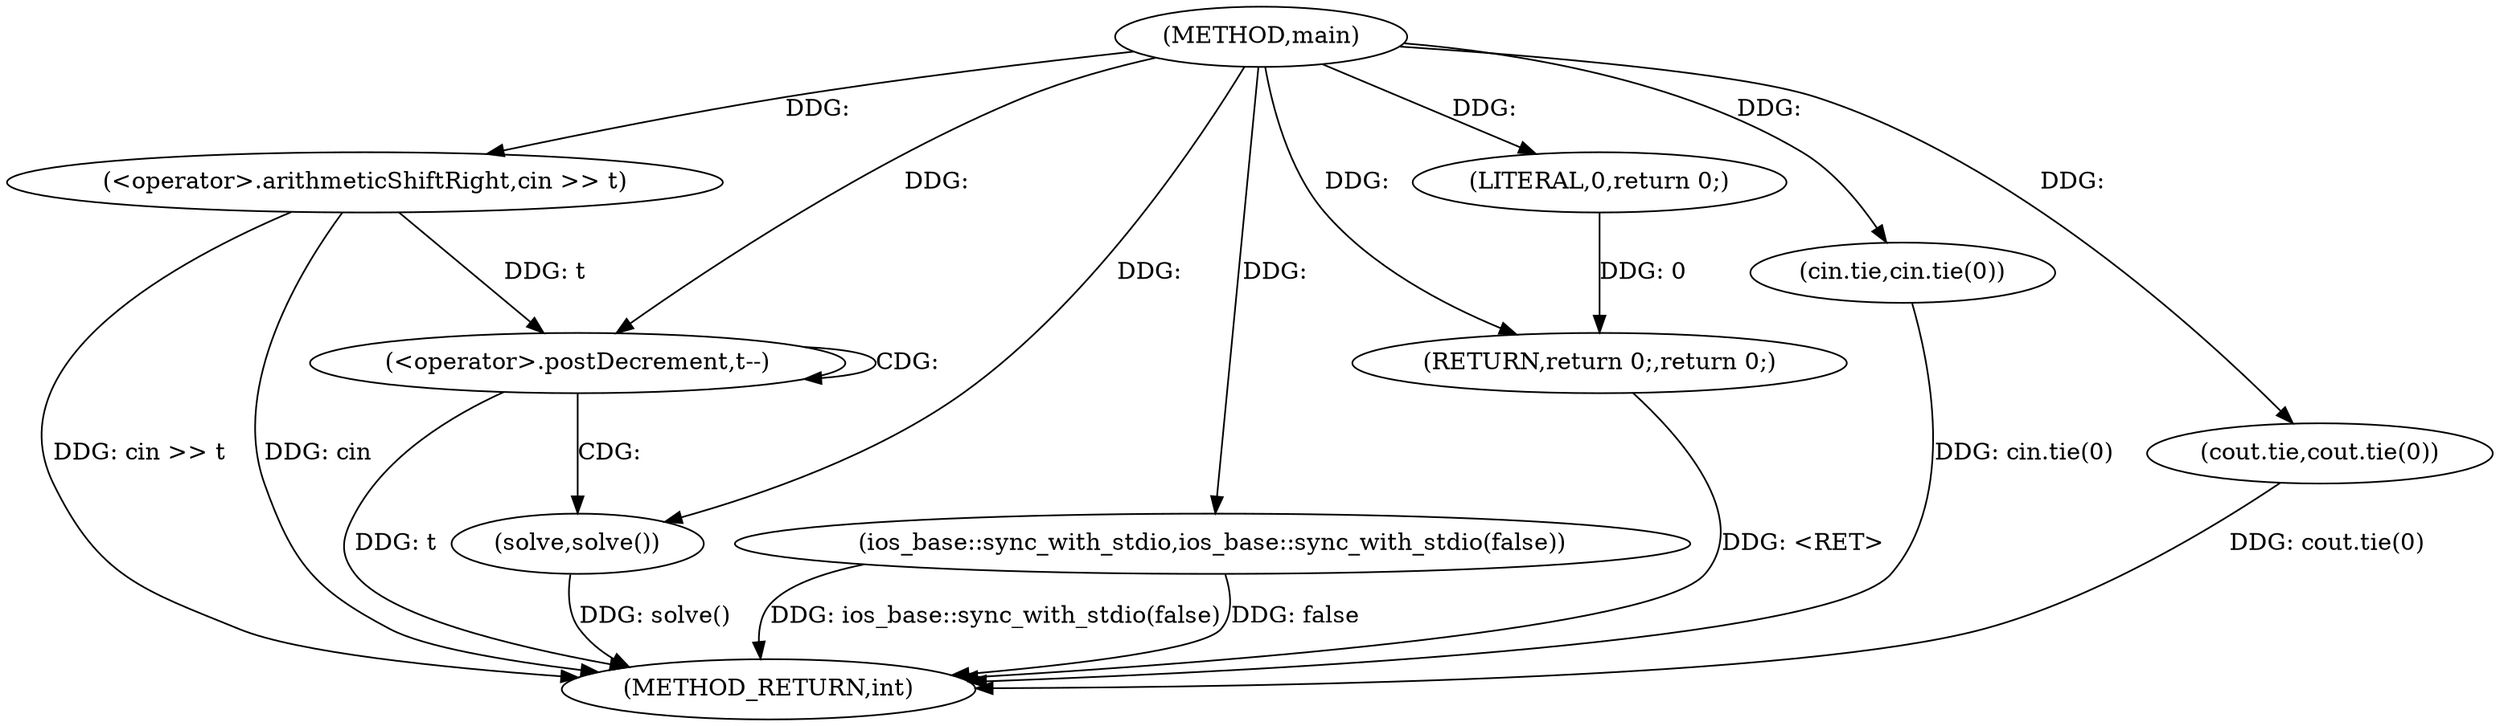 digraph "main" {  
"1000150" [label = "(METHOD,main)" ]
"1000171" [label = "(METHOD_RETURN,int)" ]
"1000161" [label = "(<operator>.arithmeticShiftRight,cin >> t)" ]
"1000169" [label = "(RETURN,return 0;,return 0;)" ]
"1000153" [label = "(ios_base::sync_with_stdio,ios_base::sync_with_stdio(false))" ]
"1000165" [label = "(<operator>.postDecrement,t--)" ]
"1000170" [label = "(LITERAL,0,return 0;)" ]
"1000156" [label = "(cin.tie,cin.tie(0))" ]
"1000158" [label = "(cout.tie,cout.tie(0))" ]
"1000168" [label = "(solve,solve())" ]
  "1000169" -> "1000171"  [ label = "DDG: <RET>"] 
  "1000153" -> "1000171"  [ label = "DDG: ios_base::sync_with_stdio(false)"] 
  "1000156" -> "1000171"  [ label = "DDG: cin.tie(0)"] 
  "1000158" -> "1000171"  [ label = "DDG: cout.tie(0)"] 
  "1000161" -> "1000171"  [ label = "DDG: cin >> t"] 
  "1000165" -> "1000171"  [ label = "DDG: t"] 
  "1000168" -> "1000171"  [ label = "DDG: solve()"] 
  "1000153" -> "1000171"  [ label = "DDG: false"] 
  "1000161" -> "1000171"  [ label = "DDG: cin"] 
  "1000170" -> "1000169"  [ label = "DDG: 0"] 
  "1000150" -> "1000169"  [ label = "DDG: "] 
  "1000150" -> "1000161"  [ label = "DDG: "] 
  "1000150" -> "1000170"  [ label = "DDG: "] 
  "1000150" -> "1000153"  [ label = "DDG: "] 
  "1000161" -> "1000165"  [ label = "DDG: t"] 
  "1000150" -> "1000165"  [ label = "DDG: "] 
  "1000150" -> "1000168"  [ label = "DDG: "] 
  "1000150" -> "1000156"  [ label = "DDG: "] 
  "1000150" -> "1000158"  [ label = "DDG: "] 
  "1000165" -> "1000168"  [ label = "CDG: "] 
  "1000165" -> "1000165"  [ label = "CDG: "] 
}
